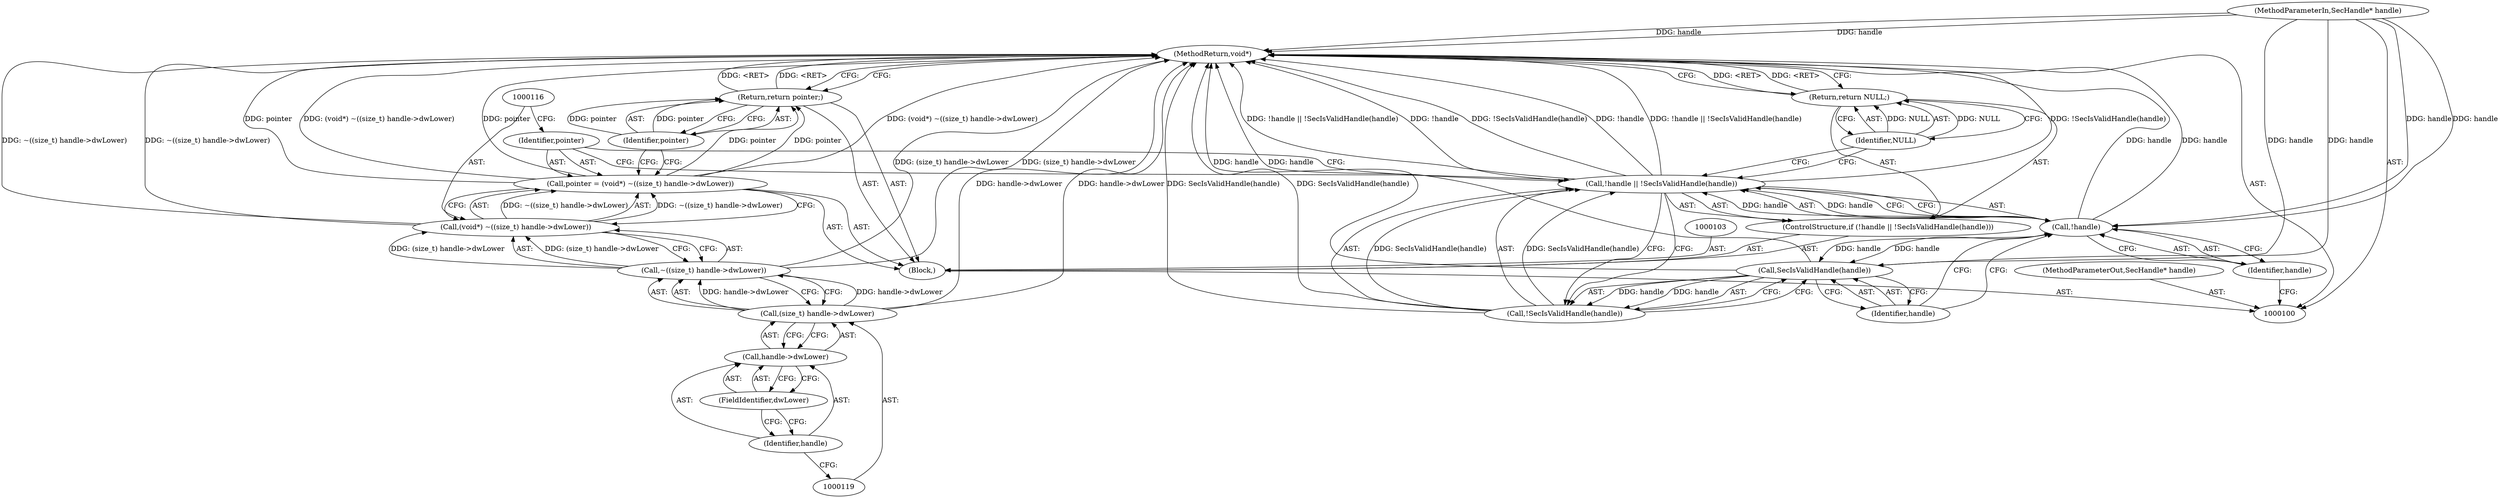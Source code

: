 digraph "0_FreeRDP_0773bb9303d24473fe1185d85a424dfe159aff53_4" {
"1000125" [label="(MethodReturn,void*)"];
"1000101" [label="(MethodParameterIn,SecHandle* handle)"];
"1000164" [label="(MethodParameterOut,SecHandle* handle)"];
"1000123" [label="(Return,return pointer;)"];
"1000124" [label="(Identifier,pointer)"];
"1000102" [label="(Block,)"];
"1000104" [label="(ControlStructure,if (!handle || !SecIsValidHandle(handle)))"];
"1000108" [label="(Call,!SecIsValidHandle(handle))"];
"1000109" [label="(Call,SecIsValidHandle(handle))"];
"1000110" [label="(Identifier,handle)"];
"1000105" [label="(Call,!handle || !SecIsValidHandle(handle))"];
"1000106" [label="(Call,!handle)"];
"1000107" [label="(Identifier,handle)"];
"1000112" [label="(Identifier,NULL)"];
"1000111" [label="(Return,return NULL;)"];
"1000115" [label="(Call,(void*) ~((size_t) handle->dwLower))"];
"1000113" [label="(Call,pointer = (void*) ~((size_t) handle->dwLower))"];
"1000114" [label="(Identifier,pointer)"];
"1000117" [label="(Call,~((size_t) handle->dwLower))"];
"1000118" [label="(Call,(size_t) handle->dwLower)"];
"1000120" [label="(Call,handle->dwLower)"];
"1000121" [label="(Identifier,handle)"];
"1000122" [label="(FieldIdentifier,dwLower)"];
"1000125" -> "1000100"  [label="AST: "];
"1000125" -> "1000111"  [label="CFG: "];
"1000125" -> "1000123"  [label="CFG: "];
"1000111" -> "1000125"  [label="DDG: <RET>"];
"1000115" -> "1000125"  [label="DDG: ~((size_t) handle->dwLower)"];
"1000105" -> "1000125"  [label="DDG: !SecIsValidHandle(handle)"];
"1000105" -> "1000125"  [label="DDG: !handle || !SecIsValidHandle(handle)"];
"1000105" -> "1000125"  [label="DDG: !handle"];
"1000106" -> "1000125"  [label="DDG: handle"];
"1000113" -> "1000125"  [label="DDG: pointer"];
"1000113" -> "1000125"  [label="DDG: (void*) ~((size_t) handle->dwLower)"];
"1000117" -> "1000125"  [label="DDG: (size_t) handle->dwLower"];
"1000101" -> "1000125"  [label="DDG: handle"];
"1000109" -> "1000125"  [label="DDG: handle"];
"1000118" -> "1000125"  [label="DDG: handle->dwLower"];
"1000108" -> "1000125"  [label="DDG: SecIsValidHandle(handle)"];
"1000123" -> "1000125"  [label="DDG: <RET>"];
"1000101" -> "1000100"  [label="AST: "];
"1000101" -> "1000125"  [label="DDG: handle"];
"1000101" -> "1000106"  [label="DDG: handle"];
"1000101" -> "1000109"  [label="DDG: handle"];
"1000164" -> "1000100"  [label="AST: "];
"1000123" -> "1000102"  [label="AST: "];
"1000123" -> "1000124"  [label="CFG: "];
"1000124" -> "1000123"  [label="AST: "];
"1000125" -> "1000123"  [label="CFG: "];
"1000123" -> "1000125"  [label="DDG: <RET>"];
"1000124" -> "1000123"  [label="DDG: pointer"];
"1000113" -> "1000123"  [label="DDG: pointer"];
"1000124" -> "1000123"  [label="AST: "];
"1000124" -> "1000113"  [label="CFG: "];
"1000123" -> "1000124"  [label="CFG: "];
"1000124" -> "1000123"  [label="DDG: pointer"];
"1000102" -> "1000100"  [label="AST: "];
"1000103" -> "1000102"  [label="AST: "];
"1000104" -> "1000102"  [label="AST: "];
"1000113" -> "1000102"  [label="AST: "];
"1000123" -> "1000102"  [label="AST: "];
"1000104" -> "1000102"  [label="AST: "];
"1000105" -> "1000104"  [label="AST: "];
"1000111" -> "1000104"  [label="AST: "];
"1000108" -> "1000105"  [label="AST: "];
"1000108" -> "1000109"  [label="CFG: "];
"1000109" -> "1000108"  [label="AST: "];
"1000105" -> "1000108"  [label="CFG: "];
"1000108" -> "1000125"  [label="DDG: SecIsValidHandle(handle)"];
"1000108" -> "1000105"  [label="DDG: SecIsValidHandle(handle)"];
"1000109" -> "1000108"  [label="DDG: handle"];
"1000109" -> "1000108"  [label="AST: "];
"1000109" -> "1000110"  [label="CFG: "];
"1000110" -> "1000109"  [label="AST: "];
"1000108" -> "1000109"  [label="CFG: "];
"1000109" -> "1000125"  [label="DDG: handle"];
"1000109" -> "1000108"  [label="DDG: handle"];
"1000106" -> "1000109"  [label="DDG: handle"];
"1000101" -> "1000109"  [label="DDG: handle"];
"1000110" -> "1000109"  [label="AST: "];
"1000110" -> "1000106"  [label="CFG: "];
"1000109" -> "1000110"  [label="CFG: "];
"1000105" -> "1000104"  [label="AST: "];
"1000105" -> "1000106"  [label="CFG: "];
"1000105" -> "1000108"  [label="CFG: "];
"1000106" -> "1000105"  [label="AST: "];
"1000108" -> "1000105"  [label="AST: "];
"1000112" -> "1000105"  [label="CFG: "];
"1000114" -> "1000105"  [label="CFG: "];
"1000105" -> "1000125"  [label="DDG: !SecIsValidHandle(handle)"];
"1000105" -> "1000125"  [label="DDG: !handle || !SecIsValidHandle(handle)"];
"1000105" -> "1000125"  [label="DDG: !handle"];
"1000106" -> "1000105"  [label="DDG: handle"];
"1000108" -> "1000105"  [label="DDG: SecIsValidHandle(handle)"];
"1000106" -> "1000105"  [label="AST: "];
"1000106" -> "1000107"  [label="CFG: "];
"1000107" -> "1000106"  [label="AST: "];
"1000110" -> "1000106"  [label="CFG: "];
"1000105" -> "1000106"  [label="CFG: "];
"1000106" -> "1000125"  [label="DDG: handle"];
"1000106" -> "1000105"  [label="DDG: handle"];
"1000101" -> "1000106"  [label="DDG: handle"];
"1000106" -> "1000109"  [label="DDG: handle"];
"1000107" -> "1000106"  [label="AST: "];
"1000107" -> "1000100"  [label="CFG: "];
"1000106" -> "1000107"  [label="CFG: "];
"1000112" -> "1000111"  [label="AST: "];
"1000112" -> "1000105"  [label="CFG: "];
"1000111" -> "1000112"  [label="CFG: "];
"1000112" -> "1000111"  [label="DDG: NULL"];
"1000111" -> "1000104"  [label="AST: "];
"1000111" -> "1000112"  [label="CFG: "];
"1000112" -> "1000111"  [label="AST: "];
"1000125" -> "1000111"  [label="CFG: "];
"1000111" -> "1000125"  [label="DDG: <RET>"];
"1000112" -> "1000111"  [label="DDG: NULL"];
"1000115" -> "1000113"  [label="AST: "];
"1000115" -> "1000117"  [label="CFG: "];
"1000116" -> "1000115"  [label="AST: "];
"1000117" -> "1000115"  [label="AST: "];
"1000113" -> "1000115"  [label="CFG: "];
"1000115" -> "1000125"  [label="DDG: ~((size_t) handle->dwLower)"];
"1000115" -> "1000113"  [label="DDG: ~((size_t) handle->dwLower)"];
"1000117" -> "1000115"  [label="DDG: (size_t) handle->dwLower"];
"1000113" -> "1000102"  [label="AST: "];
"1000113" -> "1000115"  [label="CFG: "];
"1000114" -> "1000113"  [label="AST: "];
"1000115" -> "1000113"  [label="AST: "];
"1000124" -> "1000113"  [label="CFG: "];
"1000113" -> "1000125"  [label="DDG: pointer"];
"1000113" -> "1000125"  [label="DDG: (void*) ~((size_t) handle->dwLower)"];
"1000115" -> "1000113"  [label="DDG: ~((size_t) handle->dwLower)"];
"1000113" -> "1000123"  [label="DDG: pointer"];
"1000114" -> "1000113"  [label="AST: "];
"1000114" -> "1000105"  [label="CFG: "];
"1000116" -> "1000114"  [label="CFG: "];
"1000117" -> "1000115"  [label="AST: "];
"1000117" -> "1000118"  [label="CFG: "];
"1000118" -> "1000117"  [label="AST: "];
"1000115" -> "1000117"  [label="CFG: "];
"1000117" -> "1000125"  [label="DDG: (size_t) handle->dwLower"];
"1000117" -> "1000115"  [label="DDG: (size_t) handle->dwLower"];
"1000118" -> "1000117"  [label="DDG: handle->dwLower"];
"1000118" -> "1000117"  [label="AST: "];
"1000118" -> "1000120"  [label="CFG: "];
"1000119" -> "1000118"  [label="AST: "];
"1000120" -> "1000118"  [label="AST: "];
"1000117" -> "1000118"  [label="CFG: "];
"1000118" -> "1000125"  [label="DDG: handle->dwLower"];
"1000118" -> "1000117"  [label="DDG: handle->dwLower"];
"1000120" -> "1000118"  [label="AST: "];
"1000120" -> "1000122"  [label="CFG: "];
"1000121" -> "1000120"  [label="AST: "];
"1000122" -> "1000120"  [label="AST: "];
"1000118" -> "1000120"  [label="CFG: "];
"1000121" -> "1000120"  [label="AST: "];
"1000121" -> "1000119"  [label="CFG: "];
"1000122" -> "1000121"  [label="CFG: "];
"1000122" -> "1000120"  [label="AST: "];
"1000122" -> "1000121"  [label="CFG: "];
"1000120" -> "1000122"  [label="CFG: "];
}
